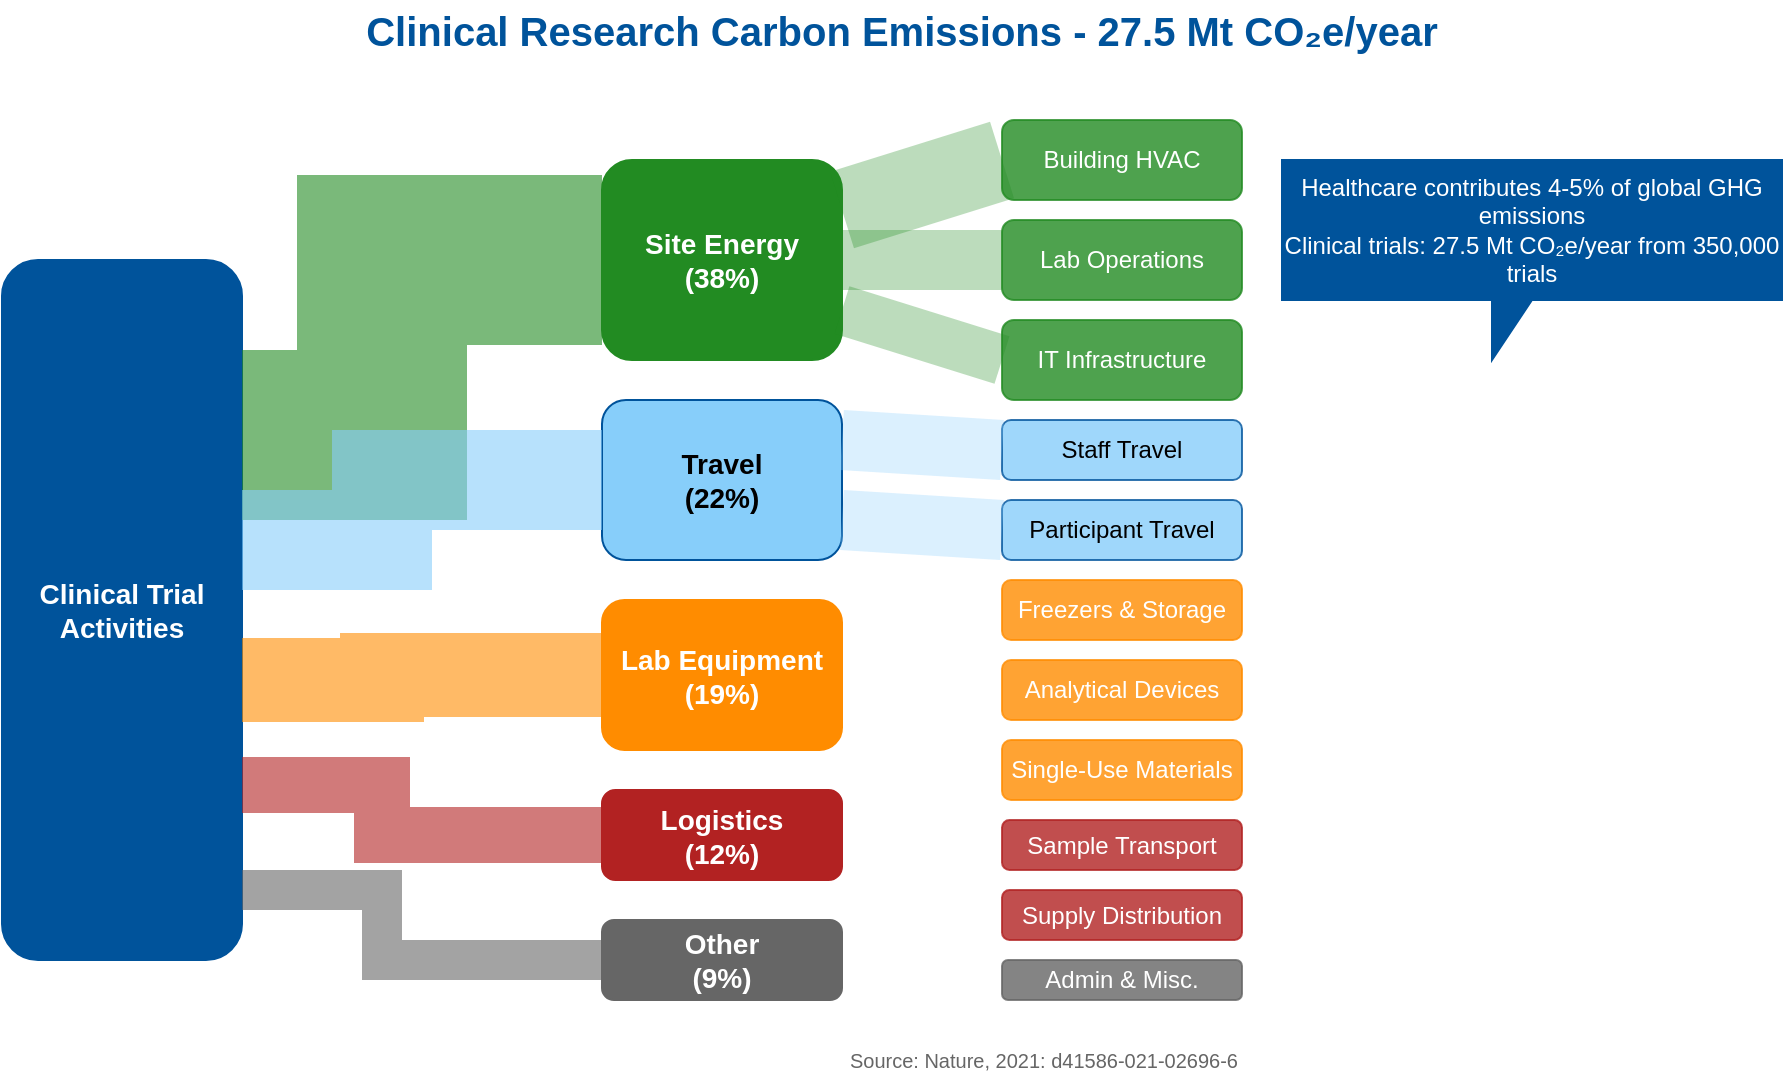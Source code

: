 <mxfile>
    <diagram name="Research Emissions Sankey" id="emissions-sankey">
        <mxGraphModel dx="690" dy="428" grid="1" gridSize="10" guides="1" tooltips="1" connect="1" arrows="1" fold="1" page="1" pageScale="1" pageWidth="1100" pageHeight="850" math="0" shadow="0">
            <root>
                <mxCell id="0"/>
                <mxCell id="1" parent="0"/>
                <mxCell id="2" value="&lt;font style=&quot;font-size: 20px;&quot;&gt;&lt;b&gt;Clinical Research Carbon Emissions - 27.5 Mt CO₂e/year&lt;/b&gt;&lt;/font&gt;" style="text;html=1;strokeColor=none;fillColor=none;align=center;verticalAlign=middle;whiteSpace=wrap;rounded=0;fontColor=#00539B;" parent="1" vertex="1">
                    <mxGeometry x="220" y="20" width="660" height="30" as="geometry"/>
                </mxCell>
                <mxCell id="3" value="&lt;font style=&quot;font-size: 14px;&quot;&gt;&lt;b&gt;Clinical Trial&lt;br&gt;Activities&lt;/b&gt;&lt;/font&gt;" style="rounded=1;whiteSpace=wrap;html=1;fillColor=#00539B;strokeColor=#00539B;fontColor=#FFFFFF;" parent="1" vertex="1">
                    <mxGeometry x="100" y="150" width="120" height="350" as="geometry"/>
                </mxCell>
                <mxCell id="4" value="&lt;font style=&quot;font-size: 14px;&quot;&gt;&lt;b&gt;Site Energy&lt;br&gt;(38%)&lt;/b&gt;&lt;/font&gt;" style="rounded=1;whiteSpace=wrap;html=1;fillColor=#228B22;strokeColor=#228B22;fontColor=#FFFFFF;" parent="1" vertex="1">
                    <mxGeometry x="400" y="100" width="120" height="100" as="geometry"/>
                </mxCell>
                <mxCell id="5" value="&lt;font style=&quot;font-size: 14px;&quot;&gt;&lt;b&gt;Travel&lt;br&gt;(22%)&lt;/b&gt;&lt;/font&gt;" style="rounded=1;whiteSpace=wrap;html=1;fillColor=#87CEFA;strokeColor=#00539B;fontColor=#000000;" parent="1" vertex="1">
                    <mxGeometry x="400" y="220" width="120" height="80" as="geometry"/>
                </mxCell>
                <mxCell id="6" value="&lt;font style=&quot;font-size: 14px;&quot;&gt;&lt;b&gt;Lab Equipment&lt;br&gt;(19%)&lt;/b&gt;&lt;/font&gt;" style="rounded=1;whiteSpace=wrap;html=1;fillColor=#FF8C00;strokeColor=#FF8C00;fontColor=#FFFFFF;" parent="1" vertex="1">
                    <mxGeometry x="400" y="320" width="120" height="75" as="geometry"/>
                </mxCell>
                <mxCell id="7" value="&lt;font style=&quot;font-size: 14px;&quot;&gt;&lt;b&gt;Logistics&lt;br&gt;(12%)&lt;/b&gt;&lt;/font&gt;" style="rounded=1;whiteSpace=wrap;html=1;fillColor=#B22222;strokeColor=#B22222;fontColor=#FFFFFF;" parent="1" vertex="1">
                    <mxGeometry x="400" y="415" width="120" height="45" as="geometry"/>
                </mxCell>
                <mxCell id="8" value="&lt;font style=&quot;font-size: 14px;&quot;&gt;&lt;b&gt;Other&lt;br&gt;(9%)&lt;/b&gt;&lt;/font&gt;" style="rounded=1;whiteSpace=wrap;html=1;fillColor=#666666;strokeColor=#666666;fontColor=#FFFFFF;" parent="1" vertex="1">
                    <mxGeometry x="400" y="480" width="120" height="40" as="geometry"/>
                </mxCell>
                <mxCell id="9" value="" style="endArrow=none;html=1;rounded=0;strokeWidth=85;strokeColor=#228B22;endFill=0;opacity=60;edgeStyle=orthogonalEdgeStyle;entryX=0;entryY=0.5;entryDx=0;entryDy=0;exitX=1;exitY=0.25;exitDx=0;exitDy=0;" parent="1" source="3" target="4" edge="1">
                    <mxGeometry width="50" height="50" relative="1" as="geometry">
                        <mxPoint x="520" y="370" as="sourcePoint"/>
                        <mxPoint x="570" y="320" as="targetPoint"/>
                        <Array as="points">
                            <mxPoint x="290" y="238"/>
                            <mxPoint x="290" y="150"/>
                        </Array>
                    </mxGeometry>
                </mxCell>
                <mxCell id="10" value="" style="endArrow=none;html=1;rounded=0;strokeWidth=50;strokeColor=#87CEFA;endFill=0;opacity=60;edgeStyle=orthogonalEdgeStyle;entryX=0;entryY=0.5;entryDx=0;entryDy=0;exitX=1;exitY=0.4;exitDx=0;exitDy=0;" parent="1" source="3" target="5" edge="1">
                    <mxGeometry width="50" height="50" relative="1" as="geometry">
                        <mxPoint x="520" y="370" as="sourcePoint"/>
                        <mxPoint x="570" y="320" as="targetPoint"/>
                        <Array as="points">
                            <mxPoint x="290" y="290"/>
                            <mxPoint x="290" y="260"/>
                        </Array>
                    </mxGeometry>
                </mxCell>
                <mxCell id="11" value="" style="endArrow=none;html=1;rounded=0;strokeWidth=42;strokeColor=#FF8C00;endFill=0;opacity=60;edgeStyle=orthogonalEdgeStyle;entryX=0;entryY=0.5;entryDx=0;entryDy=0;exitX=1;exitY=0.6;exitDx=0;exitDy=0;" parent="1" source="3" target="6" edge="1">
                    <mxGeometry width="50" height="50" relative="1" as="geometry">
                        <mxPoint x="230" y="350" as="sourcePoint"/>
                        <mxPoint x="570" y="320" as="targetPoint"/>
                        <Array as="points">
                            <mxPoint x="290" y="360"/>
                            <mxPoint x="290" y="358"/>
                        </Array>
                    </mxGeometry>
                </mxCell>
                <mxCell id="12" value="" style="endArrow=none;html=1;rounded=0;strokeWidth=28;strokeColor=#B22222;endFill=0;opacity=60;edgeStyle=orthogonalEdgeStyle;entryX=0;entryY=0.5;entryDx=0;entryDy=0;exitX=1;exitY=0.75;exitDx=0;exitDy=0;" parent="1" source="3" target="7" edge="1">
                    <mxGeometry width="50" height="50" relative="1" as="geometry">
                        <mxPoint x="520" y="370" as="sourcePoint"/>
                        <mxPoint x="570" y="320" as="targetPoint"/>
                        <Array as="points">
                            <mxPoint x="290" y="413"/>
                            <mxPoint x="290" y="438"/>
                        </Array>
                    </mxGeometry>
                </mxCell>
                <mxCell id="13" value="" style="endArrow=none;html=1;rounded=0;strokeWidth=20;strokeColor=#666666;endFill=0;opacity=60;edgeStyle=orthogonalEdgeStyle;entryX=0;entryY=0.5;entryDx=0;entryDy=0;exitX=1;exitY=0.9;exitDx=0;exitDy=0;" parent="1" source="3" target="8" edge="1">
                    <mxGeometry width="50" height="50" relative="1" as="geometry">
                        <mxPoint x="520" y="370" as="sourcePoint"/>
                        <mxPoint x="570" y="320" as="targetPoint"/>
                        <Array as="points">
                            <mxPoint x="290" y="465"/>
                            <mxPoint x="290" y="500"/>
                        </Array>
                    </mxGeometry>
                </mxCell>
                <mxCell id="14" value="&lt;font style=&quot;font-size: 12px;&quot;&gt;Building HVAC&lt;/font&gt;" style="rounded=1;whiteSpace=wrap;html=1;fillColor=#228B22;strokeColor=#228B22;fontColor=#FFFFFF;opacity=80;" parent="1" vertex="1">
                    <mxGeometry x="600" y="80" width="120" height="40" as="geometry"/>
                </mxCell>
                <mxCell id="15" value="&lt;font style=&quot;font-size: 12px;&quot;&gt;Lab Operations&lt;/font&gt;" style="rounded=1;whiteSpace=wrap;html=1;fillColor=#228B22;strokeColor=#228B22;fontColor=#FFFFFF;opacity=80;" parent="1" vertex="1">
                    <mxGeometry x="600" y="130" width="120" height="40" as="geometry"/>
                </mxCell>
                <mxCell id="16" value="&lt;font style=&quot;font-size: 12px;&quot;&gt;IT Infrastructure&lt;/font&gt;" style="rounded=1;whiteSpace=wrap;html=1;fillColor=#228B22;strokeColor=#228B22;fontColor=#FFFFFF;opacity=80;" parent="1" vertex="1">
                    <mxGeometry x="600" y="180" width="120" height="40" as="geometry"/>
                </mxCell>
                <mxCell id="17" value="&lt;font style=&quot;font-size: 12px;&quot;&gt;Staff Travel&lt;/font&gt;" style="rounded=1;whiteSpace=wrap;html=1;fillColor=#87CEFA;strokeColor=#00539B;fontColor=#000000;opacity=80;" parent="1" vertex="1">
                    <mxGeometry x="600" y="230" width="120" height="30" as="geometry"/>
                </mxCell>
                <mxCell id="18" value="&lt;font style=&quot;font-size: 12px;&quot;&gt;Participant Travel&lt;/font&gt;" style="rounded=1;whiteSpace=wrap;html=1;fillColor=#87CEFA;strokeColor=#00539B;fontColor=#000000;opacity=80;" parent="1" vertex="1">
                    <mxGeometry x="600" y="270" width="120" height="30" as="geometry"/>
                </mxCell>
                <mxCell id="19" value="&lt;font style=&quot;font-size: 12px;&quot;&gt;Freezers &amp; Storage&lt;/font&gt;" style="rounded=1;whiteSpace=wrap;html=1;fillColor=#FF8C00;strokeColor=#FF8C00;fontColor=#FFFFFF;opacity=80;" parent="1" vertex="1">
                    <mxGeometry x="600" y="310" width="120" height="30" as="geometry"/>
                </mxCell>
                <mxCell id="20" value="&lt;font style=&quot;font-size: 12px;&quot;&gt;Analytical Devices&lt;/font&gt;" style="rounded=1;whiteSpace=wrap;html=1;fillColor=#FF8C00;strokeColor=#FF8C00;fontColor=#FFFFFF;opacity=80;" parent="1" vertex="1">
                    <mxGeometry x="600" y="350" width="120" height="30" as="geometry"/>
                </mxCell>
                <mxCell id="21" value="&lt;font style=&quot;font-size: 12px;&quot;&gt;Single-Use Materials&lt;/font&gt;" style="rounded=1;whiteSpace=wrap;html=1;fillColor=#FF8C00;strokeColor=#FF8C00;fontColor=#FFFFFF;opacity=80;" parent="1" vertex="1">
                    <mxGeometry x="600" y="390" width="120" height="30" as="geometry"/>
                </mxCell>
                <mxCell id="22" value="&lt;font style=&quot;font-size: 12px;&quot;&gt;Sample Transport&lt;/font&gt;" style="rounded=1;whiteSpace=wrap;html=1;fillColor=#B22222;strokeColor=#B22222;fontColor=#FFFFFF;opacity=80;" parent="1" vertex="1">
                    <mxGeometry x="600" y="430" width="120" height="25" as="geometry"/>
                </mxCell>
                <mxCell id="23" value="&lt;font style=&quot;font-size: 12px;&quot;&gt;Supply Distribution&lt;/font&gt;" style="rounded=1;whiteSpace=wrap;html=1;fillColor=#B22222;strokeColor=#B22222;fontColor=#FFFFFF;opacity=80;" parent="1" vertex="1">
                    <mxGeometry x="600" y="465" width="120" height="25" as="geometry"/>
                </mxCell>
                <mxCell id="24" value="&lt;font style=&quot;font-size: 12px;&quot;&gt;Admin &amp; Misc.&lt;/font&gt;" style="rounded=1;whiteSpace=wrap;html=1;fillColor=#666666;strokeColor=#666666;fontColor=#FFFFFF;opacity=80;" parent="1" vertex="1">
                    <mxGeometry x="600" y="500" width="120" height="20" as="geometry"/>
                </mxCell>
                <mxCell id="25" value="" style="endArrow=none;html=1;rounded=0;strokeWidth=40;strokeColor=#228B22;endFill=0;opacity=30;entryX=0;entryY=0.5;entryDx=0;entryDy=0;exitX=1;exitY=0.25;exitDx=0;exitDy=0;" parent="1" source="4" target="14" edge="1">
                    <mxGeometry width="50" height="50" relative="1" as="geometry">
                        <mxPoint x="520" y="370" as="sourcePoint"/>
                        <mxPoint x="570" y="320" as="targetPoint"/>
                    </mxGeometry>
                </mxCell>
                <mxCell id="26" value="" style="endArrow=none;html=1;rounded=0;strokeWidth=30;strokeColor=#228B22;endFill=0;opacity=30;entryX=0;entryY=0.5;entryDx=0;entryDy=0;exitX=1;exitY=0.5;exitDx=0;exitDy=0;" parent="1" source="4" target="15" edge="1">
                    <mxGeometry width="50" height="50" relative="1" as="geometry">
                        <mxPoint x="520" y="370" as="sourcePoint"/>
                        <mxPoint x="570" y="320" as="targetPoint"/>
                    </mxGeometry>
                </mxCell>
                <mxCell id="27" value="" style="endArrow=none;html=1;rounded=0;strokeWidth=25;strokeColor=#228B22;endFill=0;opacity=30;entryX=0;entryY=0.5;entryDx=0;entryDy=0;exitX=1;exitY=0.75;exitDx=0;exitDy=0;" parent="1" source="4" target="16" edge="1">
                    <mxGeometry width="50" height="50" relative="1" as="geometry">
                        <mxPoint x="520" y="370" as="sourcePoint"/>
                        <mxPoint x="570" y="320" as="targetPoint"/>
                    </mxGeometry>
                </mxCell>
                <mxCell id="28" value="" style="endArrow=none;html=1;rounded=0;strokeWidth=30;strokeColor=#87CEFA;endFill=0;opacity=30;entryX=0;entryY=0.5;entryDx=0;entryDy=0;exitX=1;exitY=0.25;exitDx=0;exitDy=0;" parent="1" source="5" target="17" edge="1">
                    <mxGeometry width="50" height="50" relative="1" as="geometry">
                        <mxPoint x="520" y="370" as="sourcePoint"/>
                        <mxPoint x="570" y="320" as="targetPoint"/>
                    </mxGeometry>
                </mxCell>
                <mxCell id="29" value="" style="endArrow=none;html=1;rounded=0;strokeWidth=30;strokeColor=#87CEFA;endFill=0;opacity=30;entryX=0;entryY=0.5;entryDx=0;entryDy=0;exitX=1;exitY=0.75;exitDx=0;exitDy=0;" parent="1" source="5" target="18" edge="1">
                    <mxGeometry width="50" height="50" relative="1" as="geometry">
                        <mxPoint x="520" y="370" as="sourcePoint"/>
                        <mxPoint x="570" y="320" as="targetPoint"/>
                    </mxGeometry>
                </mxCell>
                <mxCell id="30" value="Source: Nature, 2021: d41586-021-02696-6" style="text;html=1;strokeColor=none;fillColor=none;align=right;verticalAlign=middle;whiteSpace=wrap;rounded=0;fontColor=#666666;fontSize=10;" parent="1" vertex="1">
                    <mxGeometry x="470" y="540" width="250" height="20" as="geometry"/>
                </mxCell>
                <mxCell id="31" value="Healthcare contributes 4-5% of global GHG emissions&#10;Clinical trials: 27.5 Mt CO₂e/year from 350,000 trials" style="shape=callout;whiteSpace=wrap;html=1;perimeter=calloutPerimeter;position2=0.42;fillColor=#00539B;fontColor=#FFFFFF;strokeColor=#00539B;base=20;size=30;position=0.42;" parent="1" vertex="1">
                    <mxGeometry x="740" y="100" width="250" height="100" as="geometry"/>
                </mxCell>
            </root>
        </mxGraphModel>
    </diagram>
</mxfile>